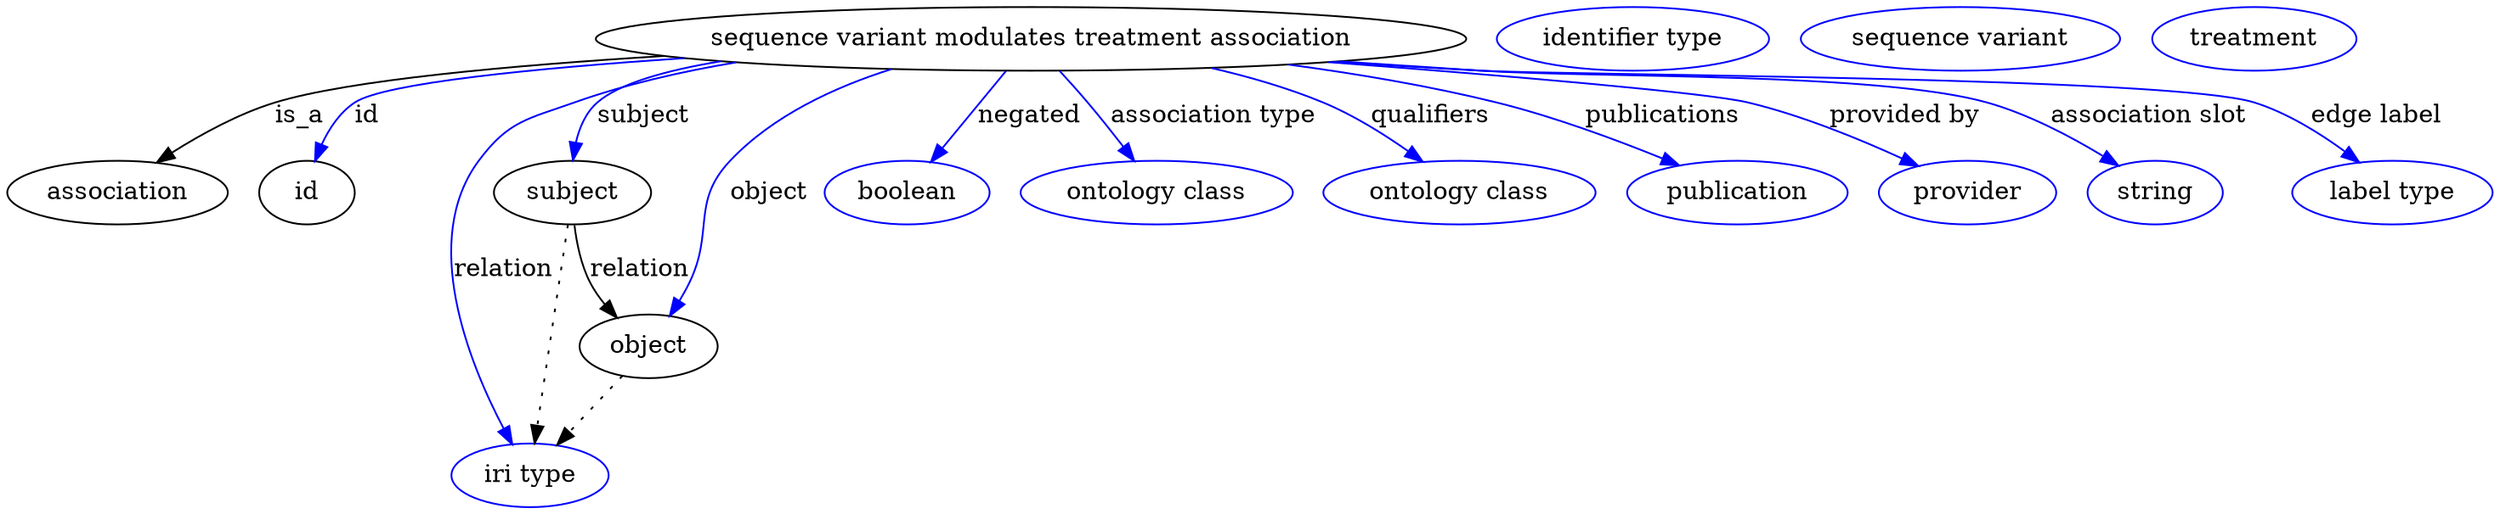 digraph {
	graph [bb="0,0,1173.1,281"];
	node [label="\N"];
	"sequence variant modulates treatment association"	 [height=0.5,
		label="sequence variant modulates treatment association",
		pos="495.4,263",
		width=5.1374];
	association	 [height=0.5,
		pos="49.402,177",
		width=1.3723];
	"sequence variant modulates treatment association" -> association	 [label=is_a,
		lp="145.68,220",
		pos="e,71.049,193.43 335.8,253.88 257,248.01 171.01,239.19 133.85,227 114.63,220.7 95.08,209.49 79.635,199.28"];
	id	 [height=0.5,
		pos="143.4,177",
		width=0.75];
	"sequence variant modulates treatment association" -> id	 [color=blue,
		label=id,
		lp="179.85,220",
		pos="e,149.4,194.76 346.27,252.32 269.45,245.75 188.69,236.73 173.51,227 164.99,221.54 158.54,212.73 153.83,204.01",
		style=solid];
	subject	 [height=0.5,
		pos="276.4,177",
		width=0.97656];
	"sequence variant modulates treatment association" -> subject	 [color=blue,
		label=subject,
		lp="314.23,220",
		pos="e,278.18,195.29 365.28,250.15 333.82,244.76 305.78,237.28 293.75,227 287.19,221.4 283.11,213.19 280.57,205.03",
		style=solid];
	relation	 [color=blue,
		height=0.5,
		label="iri type",
		pos="256.4,18",
		width=0.9834];
	"sequence variant modulates treatment association" -> relation	 [color=blue,
		label=relation,
		lp="240.78,134",
		pos="e,247,35.476 364.81,250.18 336.37,244.91 306.88,237.48 280.4,227 256.56,217.56 246.28,216.56 232.4,195 202.59,148.68 225.71,81.424 \
242.65,44.586",
		style=solid];
	object	 [height=0.5,
		pos="316.4,91",
		width=0.88096];
	"sequence variant modulates treatment association" -> object	 [color=blue,
		label=object,
		lp="373.51,177",
		pos="e,325.12,108.39 435.9,245.83 408.33,235.17 377.12,218.86 356.19,195 335.18,171.03 345.29,156.57 333.4,127 332.16,123.92 330.79,120.73 \
329.38,117.58",
		style=solid];
	negated	 [color=blue,
		height=0.5,
		label=boolean,
		pos="437.4,177",
		width=1.0584];
	"sequence variant modulates treatment association" -> negated	 [color=blue,
		label=negated,
		lp="492.17,220",
		pos="e,449.09,194.33 483.1,244.76 474.86,232.55 463.9,216.29 454.77,202.76",
		style=solid];
	"association type"	 [color=blue,
		height=0.5,
		label="ontology class",
		pos="554.4,177",
		width=1.6931];
	"sequence variant modulates treatment association" -> "association type"	 [color=blue,
		label="association type",
		lp="574.31,220",
		pos="e,542.11,194.92 507.91,244.76 516.18,232.71 527.15,216.72 536.36,203.3",
		style=solid];
	qualifiers	 [color=blue,
		height=0.5,
		label="ontology class",
		pos="694.4,177",
		width=1.6931];
	"sequence variant modulates treatment association" -> qualifiers	 [color=blue,
		label=qualifiers,
		lp="672.45,220",
		pos="e,674.13,194.09 570.4,246.5 588.2,241.34 606.83,234.88 623.4,227 638.34,219.9 653.51,209.7 665.97,200.37",
		style=solid];
	publications	 [color=blue,
		height=0.5,
		label=publication,
		pos="823.4,177",
		width=1.3859];
	"sequence variant modulates treatment association" -> publications	 [color=blue,
		label=publications,
		lp="777.62,220",
		pos="e,793.23,191.65 605.47,248.47 637.09,243.06 671.39,235.98 702.4,227 730.42,218.88 760.75,206.34 784.03,195.85",
		style=solid];
	"provided by"	 [color=blue,
		height=0.5,
		label=provider,
		pos="931.4,177",
		width=1.1129];
	"sequence variant modulates treatment association" -> "provided by"	 [color=blue,
		label="provided by",
		lp="889.03,220",
		pos="e,905.47,190.82 625.68,250.17 705.89,241.95 796.83,231.93 815.4,227 843.59,219.52 873.8,206.31 896.32,195.35",
		style=solid];
	"association slot"	 [color=blue,
		height=0.5,
		label=string,
		pos="1019.4,177",
		width=0.8403];
	"sequence variant modulates treatment association" -> "association slot"	 [color=blue,
		label="association slot",
		lp="1002.4,220",
		pos="e,999.78,190.71 627.91,250.41 648.49,248.54 669.52,246.68 689.4,245 794.66,236.12 825.01,256.66 926.4,227 949.47,220.25 973.31,207.3 \
991.08,196.26",
		style=solid];
	"edge label"	 [color=blue,
		height=0.5,
		label="label type",
		pos="1128.4,177",
		width=1.2425];
	"sequence variant modulates treatment association" -> "edge label"	 [color=blue,
		label="edge label",
		lp="1108,220",
		pos="e,1109.1,193.28 625.26,250.18 646.68,248.29 668.65,246.48 689.4,245 769.3,239.3 973.05,251.21 1049.4,227 1067.9,221.15 1086.3,209.9 \
1100.7,199.55",
		style=solid];
	association_id	 [color=blue,
		height=0.5,
		label="identifier type",
		pos="757.4,263",
		width=1.652];
	subject -> relation	 [pos="e,258.67,36.027 274.11,158.76 270.64,131.21 264.04,78.735 259.95,46.223",
		style=dotted];
	subject -> object	 [label=relation,
		lp="312.78,134",
		pos="e,302.82,107.46 279.98,158.87 282.29,149.13 285.78,137.08 290.64,127 292.43,123.29 294.6,119.56 296.91,115.97"];
	"sequence variant modulates treatment association_subject"	 [color=blue,
		height=0.5,
		label="sequence variant",
		pos="904.4,263",
		width=1.9244];
	object -> relation	 [pos="e,270.17,34.752 302.79,74.435 295.09,65.075 285.33,53.191 276.74,42.745",
		style=dotted];
	"sequence variant modulates treatment association_object"	 [color=blue,
		height=0.5,
		label=treatment,
		pos="1035.4,263",
		width=1.2083];
}
